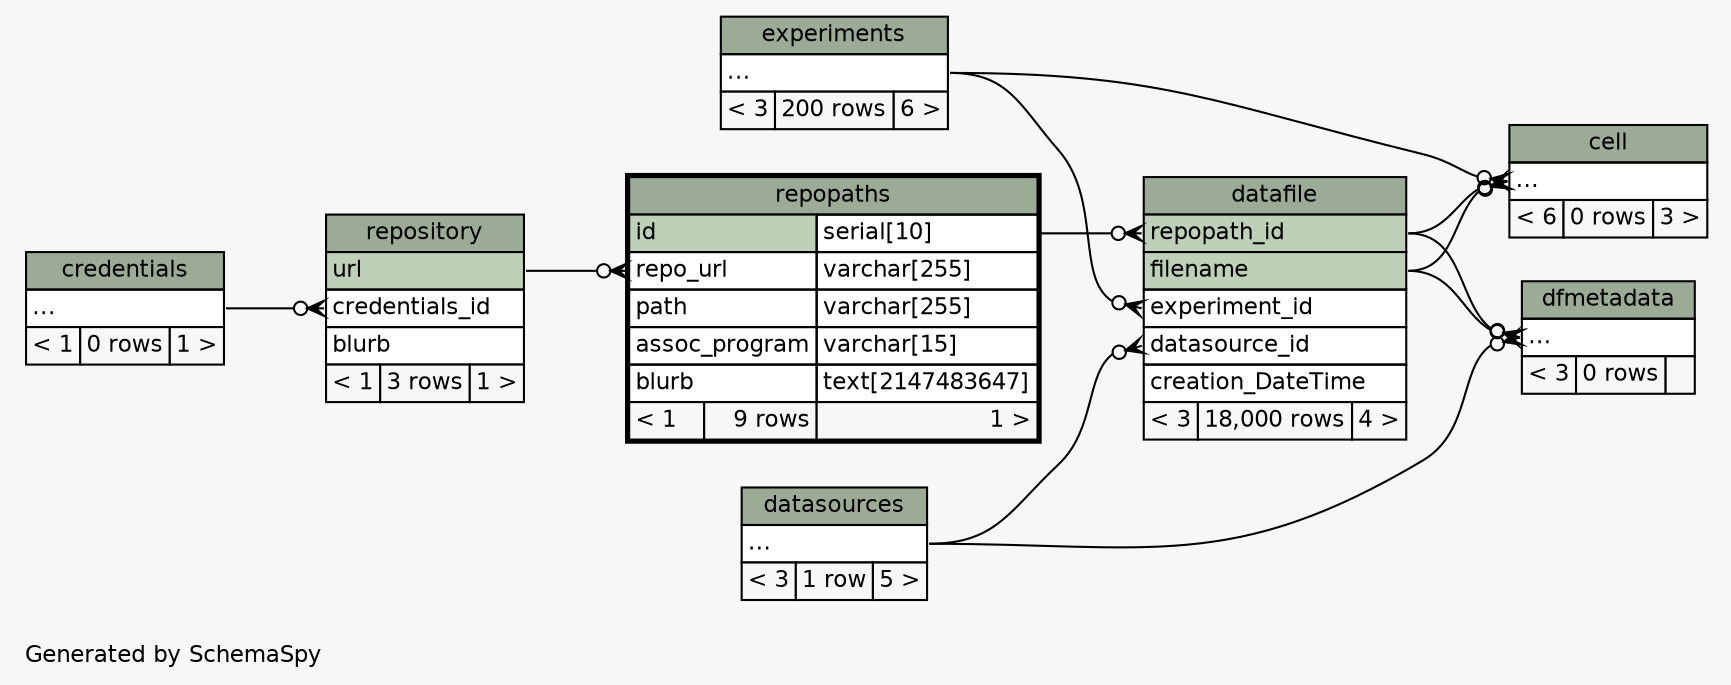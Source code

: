 // dot 2.32.0 on Windows 7 6.1
// SchemaSpy rev 590
digraph "twoDegreesRelationshipsDiagram" {
  graph [
    rankdir="RL"
    bgcolor="#f7f7f7"
    label="\nGenerated by SchemaSpy"
    labeljust="l"
    nodesep="0.18"
    ranksep="0.46"
    fontname="Helvetica"
    fontsize="11"
  ];
  node [
    fontname="Helvetica"
    fontsize="11"
    shape="plaintext"
  ];
  edge [
    arrowsize="0.8"
  ];
  "cell":"elipses":w -> "experiments":"elipses":e [arrowhead=none dir=back arrowtail=crowodot];
  "cell":"elipses":w -> "datafile":"filename":e [arrowhead=none dir=back arrowtail=crowodot];
  "cell":"elipses":w -> "datafile":"repopath_id":e [arrowhead=none dir=back arrowtail=crowodot];
  "datafile":"datasource_id":w -> "datasources":"elipses":e [arrowhead=none dir=back arrowtail=crowodot];
  "datafile":"experiment_id":w -> "experiments":"elipses":e [arrowhead=none dir=back arrowtail=crowodot];
  "datafile":"repopath_id":w -> "repopaths":"id.type":e [arrowhead=none dir=back arrowtail=crowodot];
  "dfmetadata":"elipses":w -> "datasources":"elipses":e [arrowhead=none dir=back arrowtail=crowodot];
  "dfmetadata":"elipses":w -> "datafile":"filename":e [arrowhead=none dir=back arrowtail=crowodot];
  "dfmetadata":"elipses":w -> "datafile":"repopath_id":e [arrowhead=none dir=back arrowtail=crowodot];
  "repopaths":"repo_url":w -> "repository":"url":e [arrowhead=none dir=back arrowtail=crowodot];
  "repository":"credentials_id":w -> "credentials":"elipses":e [arrowhead=none dir=back arrowtail=crowodot];
  "cell" [
    label=<
    <TABLE BORDER="0" CELLBORDER="1" CELLSPACING="0" BGCOLOR="#ffffff">
      <TR><TD COLSPAN="3" BGCOLOR="#9bab96" ALIGN="CENTER">cell</TD></TR>
      <TR><TD PORT="elipses" COLSPAN="3" ALIGN="LEFT">...</TD></TR>
      <TR><TD ALIGN="LEFT" BGCOLOR="#f7f7f7">&lt; 6</TD><TD ALIGN="RIGHT" BGCOLOR="#f7f7f7">0 rows</TD><TD ALIGN="RIGHT" BGCOLOR="#f7f7f7">3 &gt;</TD></TR>
    </TABLE>>
    URL="cell.html"
    tooltip="cell"
  ];
  "credentials" [
    label=<
    <TABLE BORDER="0" CELLBORDER="1" CELLSPACING="0" BGCOLOR="#ffffff">
      <TR><TD COLSPAN="3" BGCOLOR="#9bab96" ALIGN="CENTER">credentials</TD></TR>
      <TR><TD PORT="elipses" COLSPAN="3" ALIGN="LEFT">...</TD></TR>
      <TR><TD ALIGN="LEFT" BGCOLOR="#f7f7f7">&lt; 1</TD><TD ALIGN="RIGHT" BGCOLOR="#f7f7f7">0 rows</TD><TD ALIGN="RIGHT" BGCOLOR="#f7f7f7">1 &gt;</TD></TR>
    </TABLE>>
    URL="credentials.html"
    tooltip="credentials"
  ];
  "datafile" [
    label=<
    <TABLE BORDER="0" CELLBORDER="1" CELLSPACING="0" BGCOLOR="#ffffff">
      <TR><TD COLSPAN="3" BGCOLOR="#9bab96" ALIGN="CENTER">datafile</TD></TR>
      <TR><TD PORT="repopath_id" COLSPAN="3" BGCOLOR="#bed1b8" ALIGN="LEFT">repopath_id</TD></TR>
      <TR><TD PORT="filename" COLSPAN="3" BGCOLOR="#bed1b8" ALIGN="LEFT">filename</TD></TR>
      <TR><TD PORT="experiment_id" COLSPAN="3" ALIGN="LEFT">experiment_id</TD></TR>
      <TR><TD PORT="datasource_id" COLSPAN="3" ALIGN="LEFT">datasource_id</TD></TR>
      <TR><TD PORT="creation_DateTime" COLSPAN="3" ALIGN="LEFT">creation_DateTime</TD></TR>
      <TR><TD ALIGN="LEFT" BGCOLOR="#f7f7f7">&lt; 3</TD><TD ALIGN="RIGHT" BGCOLOR="#f7f7f7">18,000 rows</TD><TD ALIGN="RIGHT" BGCOLOR="#f7f7f7">4 &gt;</TD></TR>
    </TABLE>>
    URL="datafile.html"
    tooltip="datafile"
  ];
  "datasources" [
    label=<
    <TABLE BORDER="0" CELLBORDER="1" CELLSPACING="0" BGCOLOR="#ffffff">
      <TR><TD COLSPAN="3" BGCOLOR="#9bab96" ALIGN="CENTER">datasources</TD></TR>
      <TR><TD PORT="elipses" COLSPAN="3" ALIGN="LEFT">...</TD></TR>
      <TR><TD ALIGN="LEFT" BGCOLOR="#f7f7f7">&lt; 3</TD><TD ALIGN="RIGHT" BGCOLOR="#f7f7f7">1 row</TD><TD ALIGN="RIGHT" BGCOLOR="#f7f7f7">5 &gt;</TD></TR>
    </TABLE>>
    URL="datasources.html"
    tooltip="datasources"
  ];
  "dfmetadata" [
    label=<
    <TABLE BORDER="0" CELLBORDER="1" CELLSPACING="0" BGCOLOR="#ffffff">
      <TR><TD COLSPAN="3" BGCOLOR="#9bab96" ALIGN="CENTER">dfmetadata</TD></TR>
      <TR><TD PORT="elipses" COLSPAN="3" ALIGN="LEFT">...</TD></TR>
      <TR><TD ALIGN="LEFT" BGCOLOR="#f7f7f7">&lt; 3</TD><TD ALIGN="RIGHT" BGCOLOR="#f7f7f7">0 rows</TD><TD ALIGN="RIGHT" BGCOLOR="#f7f7f7">  </TD></TR>
    </TABLE>>
    URL="dfmetadata.html"
    tooltip="dfmetadata"
  ];
  "experiments" [
    label=<
    <TABLE BORDER="0" CELLBORDER="1" CELLSPACING="0" BGCOLOR="#ffffff">
      <TR><TD COLSPAN="3" BGCOLOR="#9bab96" ALIGN="CENTER">experiments</TD></TR>
      <TR><TD PORT="elipses" COLSPAN="3" ALIGN="LEFT">...</TD></TR>
      <TR><TD ALIGN="LEFT" BGCOLOR="#f7f7f7">&lt; 3</TD><TD ALIGN="RIGHT" BGCOLOR="#f7f7f7">200 rows</TD><TD ALIGN="RIGHT" BGCOLOR="#f7f7f7">6 &gt;</TD></TR>
    </TABLE>>
    URL="experiments.html"
    tooltip="experiments"
  ];
  "repopaths" [
    label=<
    <TABLE BORDER="2" CELLBORDER="1" CELLSPACING="0" BGCOLOR="#ffffff">
      <TR><TD COLSPAN="3" BGCOLOR="#9bab96" ALIGN="CENTER">repopaths</TD></TR>
      <TR><TD PORT="id" COLSPAN="2" BGCOLOR="#bed1b8" ALIGN="LEFT">id</TD><TD PORT="id.type" ALIGN="LEFT">serial[10]</TD></TR>
      <TR><TD PORT="repo_url" COLSPAN="2" ALIGN="LEFT">repo_url</TD><TD PORT="repo_url.type" ALIGN="LEFT">varchar[255]</TD></TR>
      <TR><TD PORT="path" COLSPAN="2" ALIGN="LEFT">path</TD><TD PORT="path.type" ALIGN="LEFT">varchar[255]</TD></TR>
      <TR><TD PORT="assoc_program" COLSPAN="2" ALIGN="LEFT">assoc_program</TD><TD PORT="assoc_program.type" ALIGN="LEFT">varchar[15]</TD></TR>
      <TR><TD PORT="blurb" COLSPAN="2" ALIGN="LEFT">blurb</TD><TD PORT="blurb.type" ALIGN="LEFT">text[2147483647]</TD></TR>
      <TR><TD ALIGN="LEFT" BGCOLOR="#f7f7f7">&lt; 1</TD><TD ALIGN="RIGHT" BGCOLOR="#f7f7f7">9 rows</TD><TD ALIGN="RIGHT" BGCOLOR="#f7f7f7">1 &gt;</TD></TR>
    </TABLE>>
    URL="repopaths.html"
    tooltip="repopaths"
  ];
  "repository" [
    label=<
    <TABLE BORDER="0" CELLBORDER="1" CELLSPACING="0" BGCOLOR="#ffffff">
      <TR><TD COLSPAN="3" BGCOLOR="#9bab96" ALIGN="CENTER">repository</TD></TR>
      <TR><TD PORT="url" COLSPAN="3" BGCOLOR="#bed1b8" ALIGN="LEFT">url</TD></TR>
      <TR><TD PORT="credentials_id" COLSPAN="3" ALIGN="LEFT">credentials_id</TD></TR>
      <TR><TD PORT="blurb" COLSPAN="3" ALIGN="LEFT">blurb</TD></TR>
      <TR><TD ALIGN="LEFT" BGCOLOR="#f7f7f7">&lt; 1</TD><TD ALIGN="RIGHT" BGCOLOR="#f7f7f7">3 rows</TD><TD ALIGN="RIGHT" BGCOLOR="#f7f7f7">1 &gt;</TD></TR>
    </TABLE>>
    URL="repository.html"
    tooltip="repository"
  ];
}
